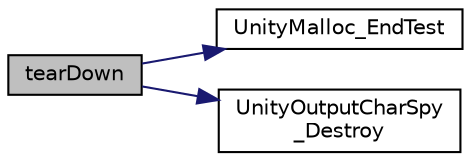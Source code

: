 digraph "tearDown"
{
 // LATEX_PDF_SIZE
  edge [fontname="Helvetica",fontsize="10",labelfontname="Helvetica",labelfontsize="10"];
  node [fontname="Helvetica",fontsize="10",shape=record];
  rankdir="LR";
  Node1 [label="tearDown",height=0.2,width=0.4,color="black", fillcolor="grey75", style="filled", fontcolor="black",tooltip=" "];
  Node1 -> Node2 [color="midnightblue",fontsize="10",style="solid",fontname="Helvetica"];
  Node2 [label="UnityMalloc_EndTest",height=0.2,width=0.4,color="black", fillcolor="white", style="filled",URL="$d4/d3a/a00101.html#a44409b47989dd823f395d62ba759032a",tooltip=" "];
  Node1 -> Node3 [color="midnightblue",fontsize="10",style="solid",fontname="Helvetica"];
  Node3 [label="UnityOutputCharSpy\l_Destroy",height=0.2,width=0.4,color="black", fillcolor="white", style="filled",URL="$d3/d00/a00113.html#a0915ac11fce4fd69d1c961c7cd050f8e",tooltip=" "];
}
